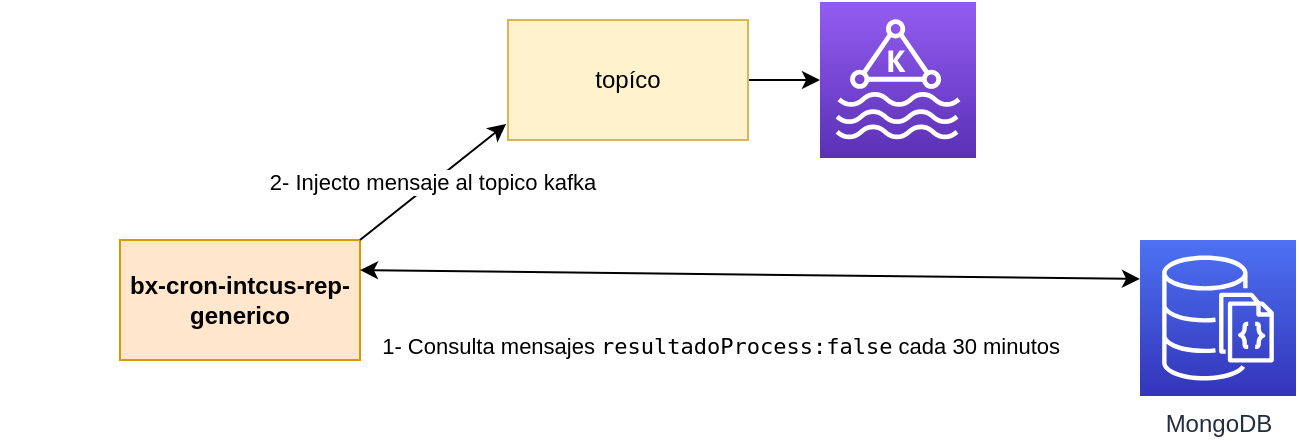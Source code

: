 <mxfile version="22.1.5" type="github">
  <diagram id="bBTnM0Bof4FImpnx4-uH" name="Page-1">
    <mxGraphModel dx="2074" dy="1106" grid="1" gridSize="10" guides="1" tooltips="1" connect="1" arrows="1" fold="1" page="1" pageScale="1" pageWidth="827" pageHeight="1169" math="0" shadow="0">
      <root>
        <mxCell id="0" />
        <mxCell id="1" parent="0" />
        <mxCell id="OU2u1vkTPK5hf4tIQWwU-1" value="&lt;strong data-renderer-mark=&quot;true&quot;&gt;bx-cron-intcus-rep-generico&lt;/strong&gt;" style="rounded=0;whiteSpace=wrap;html=1;fillColor=#ffe6cc;strokeColor=#d79b00;" parent="1" vertex="1">
          <mxGeometry x="100" y="400" width="120" height="60" as="geometry" />
        </mxCell>
        <mxCell id="OU2u1vkTPK5hf4tIQWwU-2" value="2- Injecto mensaje al topico kafka" style="endArrow=classic;html=1;rounded=0;exitX=1;exitY=0;exitDx=0;exitDy=0;entryX=-0.008;entryY=0.867;entryDx=0;entryDy=0;entryPerimeter=0;" parent="1" source="OU2u1vkTPK5hf4tIQWwU-1" target="OU2u1vkTPK5hf4tIQWwU-4" edge="1">
          <mxGeometry width="50" height="50" relative="1" as="geometry">
            <mxPoint x="230" y="380" as="sourcePoint" />
            <mxPoint x="280" y="330" as="targetPoint" />
          </mxGeometry>
        </mxCell>
        <mxCell id="OU2u1vkTPK5hf4tIQWwU-3" value="" style="shape=image;html=1;verticalAlign=top;verticalLabelPosition=bottom;labelBackgroundColor=#ffffff;imageAspect=0;aspect=fixed;image=https://cdn3.iconfinder.com/data/icons/UltimateGnome/128x128/status/gnome-fs-loading-icon.png;direction=south;" parent="1" vertex="1">
          <mxGeometry x="40" y="410" width="40" height="40" as="geometry" />
        </mxCell>
        <mxCell id="OU2u1vkTPK5hf4tIQWwU-10" value="" style="edgeStyle=orthogonalEdgeStyle;rounded=0;orthogonalLoop=1;jettySize=auto;html=1;" parent="1" source="OU2u1vkTPK5hf4tIQWwU-4" target="OU2u1vkTPK5hf4tIQWwU-5" edge="1">
          <mxGeometry relative="1" as="geometry" />
        </mxCell>
        <mxCell id="OU2u1vkTPK5hf4tIQWwU-4" value="topíco" style="rounded=0;whiteSpace=wrap;html=1;fillColor=#fff2cc;strokeColor=#d6b656;" parent="1" vertex="1">
          <mxGeometry x="294" y="290" width="120" height="60" as="geometry" />
        </mxCell>
        <mxCell id="OU2u1vkTPK5hf4tIQWwU-5" value="" style="sketch=0;points=[[0,0,0],[0.25,0,0],[0.5,0,0],[0.75,0,0],[1,0,0],[0,1,0],[0.25,1,0],[0.5,1,0],[0.75,1,0],[1,1,0],[0,0.25,0],[0,0.5,0],[0,0.75,0],[1,0.25,0],[1,0.5,0],[1,0.75,0]];outlineConnect=0;fontColor=#232F3E;gradientColor=#945DF2;gradientDirection=north;fillColor=#5A30B5;strokeColor=#ffffff;dashed=0;verticalLabelPosition=bottom;verticalAlign=top;align=center;html=1;fontSize=12;fontStyle=0;aspect=fixed;shape=mxgraph.aws4.resourceIcon;resIcon=mxgraph.aws4.managed_streaming_for_kafka;" parent="1" vertex="1">
          <mxGeometry x="450" y="281" width="78" height="78" as="geometry" />
        </mxCell>
        <mxCell id="OU2u1vkTPK5hf4tIQWwU-9" value="MongoDB" style="sketch=0;points=[[0,0,0],[0.25,0,0],[0.5,0,0],[0.75,0,0],[1,0,0],[0,1,0],[0.25,1,0],[0.5,1,0],[0.75,1,0],[1,1,0],[0,0.25,0],[0,0.5,0],[0,0.75,0],[1,0.25,0],[1,0.5,0],[1,0.75,0]];outlineConnect=0;fontColor=#232F3E;gradientColor=#4D72F3;gradientDirection=north;fillColor=#3334B9;strokeColor=#ffffff;dashed=0;verticalLabelPosition=bottom;verticalAlign=top;align=center;html=1;fontSize=12;fontStyle=0;aspect=fixed;shape=mxgraph.aws4.resourceIcon;resIcon=mxgraph.aws4.documentdb_with_mongodb_compatibility;" parent="1" vertex="1">
          <mxGeometry x="610" y="400" width="78" height="78" as="geometry" />
        </mxCell>
        <mxCell id="OU2u1vkTPK5hf4tIQWwU-17" value="" style="endArrow=classic;startArrow=classic;html=1;rounded=0;entryX=0;entryY=0.25;entryDx=0;entryDy=0;entryPerimeter=0;exitX=1;exitY=0.25;exitDx=0;exitDy=0;" parent="1" source="OU2u1vkTPK5hf4tIQWwU-1" target="OU2u1vkTPK5hf4tIQWwU-9" edge="1">
          <mxGeometry width="50" height="50" relative="1" as="geometry">
            <mxPoint x="330" y="520" as="sourcePoint" />
            <mxPoint x="380" y="470" as="targetPoint" />
          </mxGeometry>
        </mxCell>
        <mxCell id="OU2u1vkTPK5hf4tIQWwU-18" value="&lt;div&gt;&lt;br&gt;&lt;/div&gt;&lt;div&gt;&lt;br&gt;&lt;/div&gt;&lt;div&gt;&amp;nbsp; 1- Consulta mensajes&amp;nbsp;&lt;span class=&quot;prismjs confluence-ssr-app-49loy0&quot; data-ds--code--code-block=&quot;&quot; data-code-lang=&quot;&quot;&gt;&lt;code style=&quot;&quot; class=&quot;language-&quot;&gt;resultadoProcess:false&lt;/code&gt;&lt;/span&gt; cada 30 minutos&lt;/div&gt;&lt;div&gt;&lt;br&gt;&lt;br&gt;&lt;br&gt;&lt;/div&gt;" style="edgeLabel;html=1;align=center;verticalAlign=middle;resizable=0;points=[];" parent="OU2u1vkTPK5hf4tIQWwU-17" vertex="1" connectable="0">
          <mxGeometry x="-0.322" y="-2" relative="1" as="geometry">
            <mxPoint x="45" y="41" as="offset" />
          </mxGeometry>
        </mxCell>
      </root>
    </mxGraphModel>
  </diagram>
</mxfile>
